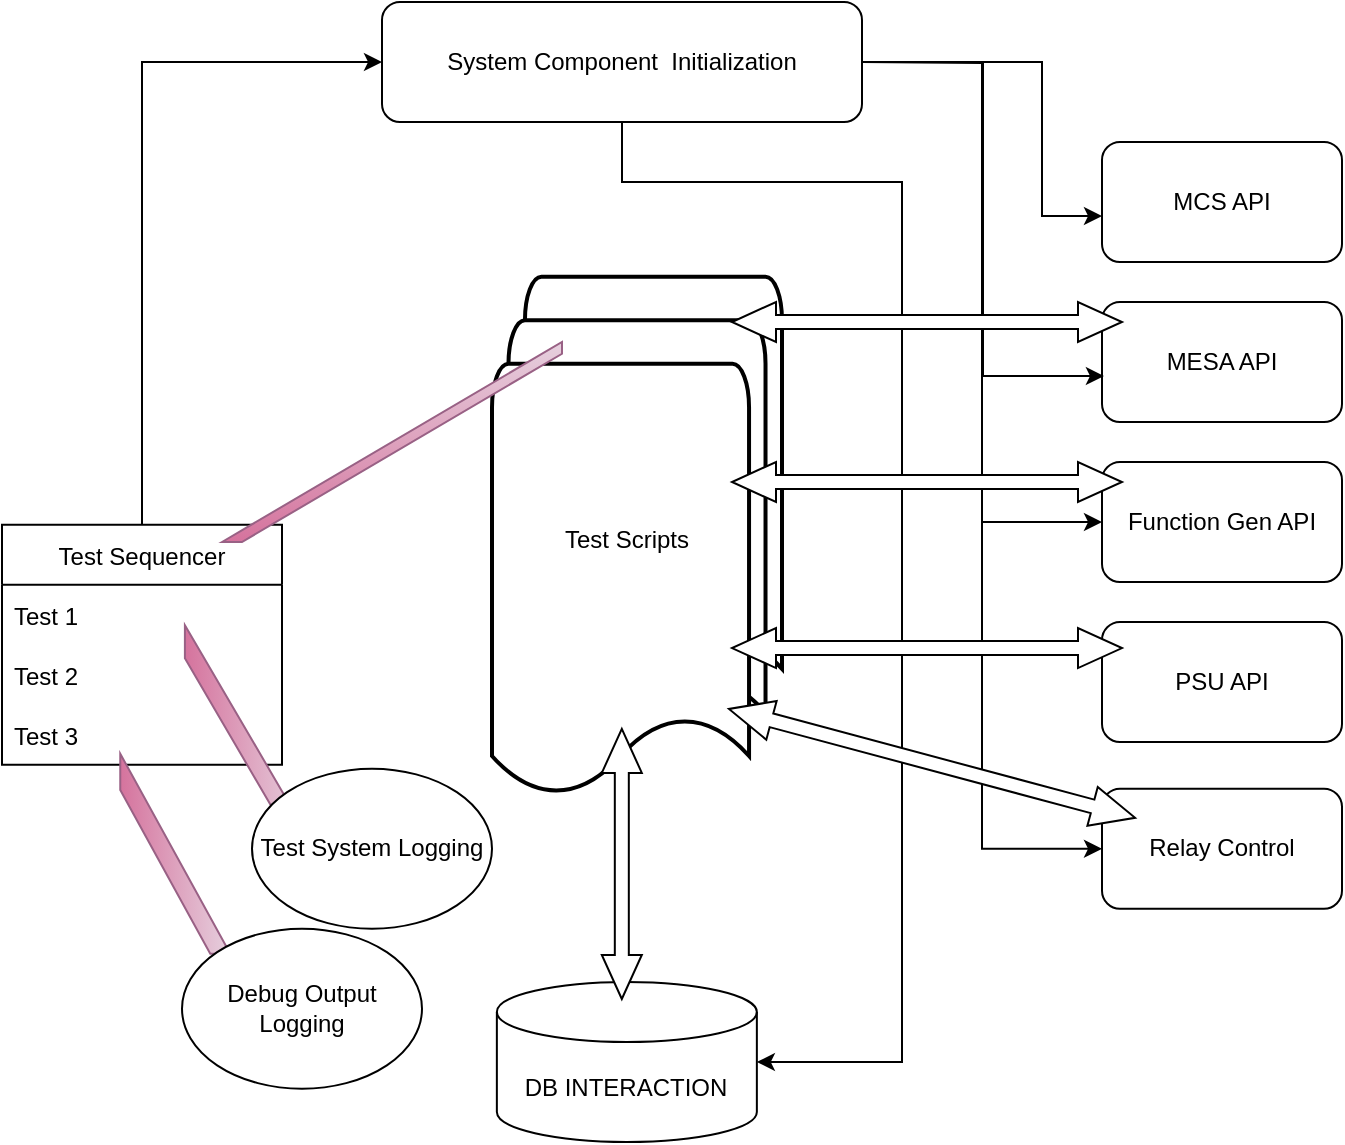 <mxfile version="15.4.1" type="github">
  <diagram id="gMrDqSuDuvuPc_SX7rfT" name="Page-1">
    <mxGraphModel dx="782" dy="738" grid="1" gridSize="10" guides="1" tooltips="1" connect="1" arrows="1" fold="1" page="1" pageScale="1" pageWidth="850" pageHeight="1100" math="0" shadow="0">
      <root>
        <mxCell id="0" />
        <mxCell id="1" parent="0" />
        <mxCell id="lmd7fpeS80V2Vtp8o7P9-2" value="DB INTERACTION" style="shape=cylinder3;whiteSpace=wrap;html=1;boundedLbl=1;backgroundOutline=1;size=15;" vertex="1" parent="1">
          <mxGeometry x="257.43" y="500" width="130" height="80" as="geometry" />
        </mxCell>
        <mxCell id="lmd7fpeS80V2Vtp8o7P9-4" value="MCS API" style="rounded=1;whiteSpace=wrap;html=1;" vertex="1" parent="1">
          <mxGeometry x="560" y="80" width="120" height="60" as="geometry" />
        </mxCell>
        <mxCell id="lmd7fpeS80V2Vtp8o7P9-5" value="MESA API" style="rounded=1;whiteSpace=wrap;html=1;" vertex="1" parent="1">
          <mxGeometry x="560" y="160" width="120" height="60" as="geometry" />
        </mxCell>
        <mxCell id="lmd7fpeS80V2Vtp8o7P9-6" value="Function Gen API" style="rounded=1;whiteSpace=wrap;html=1;" vertex="1" parent="1">
          <mxGeometry x="560" y="240" width="120" height="60" as="geometry" />
        </mxCell>
        <mxCell id="lmd7fpeS80V2Vtp8o7P9-7" value="PSU API" style="rounded=1;whiteSpace=wrap;html=1;" vertex="1" parent="1">
          <mxGeometry x="560" y="320" width="120" height="60" as="geometry" />
        </mxCell>
        <mxCell id="lmd7fpeS80V2Vtp8o7P9-42" style="edgeStyle=orthogonalEdgeStyle;rounded=0;orthogonalLoop=1;jettySize=auto;html=1;entryX=0;entryY=0.5;entryDx=0;entryDy=0;exitX=0.5;exitY=0;exitDx=0;exitDy=0;" edge="1" parent="1" source="lmd7fpeS80V2Vtp8o7P9-9" target="lmd7fpeS80V2Vtp8o7P9-34">
          <mxGeometry relative="1" as="geometry" />
        </mxCell>
        <mxCell id="lmd7fpeS80V2Vtp8o7P9-9" value="Test Sequencer" style="swimlane;fontStyle=0;childLayout=stackLayout;horizontal=1;startSize=30;horizontalStack=0;resizeParent=1;resizeParentMax=0;resizeLast=0;collapsible=1;marginBottom=0;" vertex="1" parent="1">
          <mxGeometry x="10" y="271.36" width="140" height="120" as="geometry" />
        </mxCell>
        <mxCell id="lmd7fpeS80V2Vtp8o7P9-10" value="Test 1" style="text;strokeColor=none;fillColor=none;align=left;verticalAlign=middle;spacingLeft=4;spacingRight=4;overflow=hidden;points=[[0,0.5],[1,0.5]];portConstraint=eastwest;rotatable=0;" vertex="1" parent="lmd7fpeS80V2Vtp8o7P9-9">
          <mxGeometry y="30" width="140" height="30" as="geometry" />
        </mxCell>
        <mxCell id="lmd7fpeS80V2Vtp8o7P9-11" value="Test 2" style="text;strokeColor=none;fillColor=none;align=left;verticalAlign=middle;spacingLeft=4;spacingRight=4;overflow=hidden;points=[[0,0.5],[1,0.5]];portConstraint=eastwest;rotatable=0;" vertex="1" parent="lmd7fpeS80V2Vtp8o7P9-9">
          <mxGeometry y="60" width="140" height="30" as="geometry" />
        </mxCell>
        <mxCell id="lmd7fpeS80V2Vtp8o7P9-12" value="Test 3" style="text;strokeColor=none;fillColor=none;align=left;verticalAlign=middle;spacingLeft=4;spacingRight=4;overflow=hidden;points=[[0,0.5],[1,0.5]];portConstraint=eastwest;rotatable=0;" vertex="1" parent="lmd7fpeS80V2Vtp8o7P9-9">
          <mxGeometry y="90" width="140" height="30" as="geometry" />
        </mxCell>
        <mxCell id="lmd7fpeS80V2Vtp8o7P9-13" value="Test Scripts&amp;nbsp; &amp;nbsp;" style="strokeWidth=2;html=1;shape=mxgraph.flowchart.multi-document;whiteSpace=wrap;" vertex="1" parent="1">
          <mxGeometry x="255" y="147.32" width="145" height="262.68" as="geometry" />
        </mxCell>
        <mxCell id="lmd7fpeS80V2Vtp8o7P9-15" value="" style="verticalLabelPosition=bottom;verticalAlign=top;html=1;shape=mxgraph.basic.diag_stripe;dx=10;gradientColor=#d5739d;fillColor=#e6d0de;strokeColor=#996185;" vertex="1" parent="1">
          <mxGeometry x="120" y="180" width="170" height="100" as="geometry" />
        </mxCell>
        <mxCell id="lmd7fpeS80V2Vtp8o7P9-28" value="" style="verticalLabelPosition=bottom;verticalAlign=top;html=1;shape=mxgraph.basic.diag_stripe;dx=10;rotation=90;gradientColor=#d5739d;fillColor=#e6d0de;strokeColor=#996185;" vertex="1" parent="1">
          <mxGeometry x="80" y="343.02" width="103.26" height="60.35" as="geometry" />
        </mxCell>
        <mxCell id="lmd7fpeS80V2Vtp8o7P9-30" value="Test System Logging" style="ellipse;whiteSpace=wrap;html=1;" vertex="1" parent="1">
          <mxGeometry x="135" y="393.37" width="120" height="80" as="geometry" />
        </mxCell>
        <mxCell id="lmd7fpeS80V2Vtp8o7P9-31" value="Relay Control" style="rounded=1;whiteSpace=wrap;html=1;" vertex="1" parent="1">
          <mxGeometry x="560" y="403.37" width="120" height="60" as="geometry" />
        </mxCell>
        <mxCell id="lmd7fpeS80V2Vtp8o7P9-39" style="edgeStyle=orthogonalEdgeStyle;rounded=0;orthogonalLoop=1;jettySize=auto;html=1;" edge="1" parent="1" source="lmd7fpeS80V2Vtp8o7P9-34">
          <mxGeometry relative="1" as="geometry">
            <mxPoint x="560" y="117" as="targetPoint" />
            <Array as="points">
              <mxPoint x="530" y="40" />
              <mxPoint x="530" y="117" />
            </Array>
          </mxGeometry>
        </mxCell>
        <mxCell id="lmd7fpeS80V2Vtp8o7P9-43" style="edgeStyle=orthogonalEdgeStyle;rounded=0;orthogonalLoop=1;jettySize=auto;html=1;entryX=0.008;entryY=0.617;entryDx=0;entryDy=0;entryPerimeter=0;" edge="1" parent="1" target="lmd7fpeS80V2Vtp8o7P9-5">
          <mxGeometry relative="1" as="geometry">
            <mxPoint x="510" y="200" as="targetPoint" />
            <mxPoint x="440" y="40" as="sourcePoint" />
          </mxGeometry>
        </mxCell>
        <mxCell id="lmd7fpeS80V2Vtp8o7P9-44" style="edgeStyle=orthogonalEdgeStyle;rounded=0;orthogonalLoop=1;jettySize=auto;html=1;entryX=0;entryY=0.5;entryDx=0;entryDy=0;" edge="1" parent="1" source="lmd7fpeS80V2Vtp8o7P9-34" target="lmd7fpeS80V2Vtp8o7P9-6">
          <mxGeometry relative="1" as="geometry" />
        </mxCell>
        <mxCell id="lmd7fpeS80V2Vtp8o7P9-45" style="edgeStyle=orthogonalEdgeStyle;rounded=0;orthogonalLoop=1;jettySize=auto;html=1;entryX=0;entryY=0.5;entryDx=0;entryDy=0;" edge="1" parent="1" source="lmd7fpeS80V2Vtp8o7P9-34" target="lmd7fpeS80V2Vtp8o7P9-31">
          <mxGeometry relative="1" as="geometry" />
        </mxCell>
        <mxCell id="lmd7fpeS80V2Vtp8o7P9-46" style="edgeStyle=orthogonalEdgeStyle;rounded=0;orthogonalLoop=1;jettySize=auto;html=1;entryX=1;entryY=0.5;entryDx=0;entryDy=0;entryPerimeter=0;" edge="1" parent="1" source="lmd7fpeS80V2Vtp8o7P9-34" target="lmd7fpeS80V2Vtp8o7P9-2">
          <mxGeometry relative="1" as="geometry">
            <Array as="points">
              <mxPoint x="320" y="100" />
              <mxPoint x="460" y="100" />
              <mxPoint x="460" y="540" />
            </Array>
          </mxGeometry>
        </mxCell>
        <mxCell id="lmd7fpeS80V2Vtp8o7P9-34" value="System Component&amp;nbsp; Initialization" style="rounded=1;whiteSpace=wrap;html=1;" vertex="1" parent="1">
          <mxGeometry x="200" y="10" width="240" height="60" as="geometry" />
        </mxCell>
        <mxCell id="lmd7fpeS80V2Vtp8o7P9-47" value="" style="verticalLabelPosition=bottom;verticalAlign=top;html=1;shape=mxgraph.basic.diag_stripe;dx=10;rotation=90;gradientColor=#d5739d;fillColor=#e6d0de;strokeColor=#996185;" vertex="1" parent="1">
          <mxGeometry x="46.63" y="408.37" width="100" height="55" as="geometry" />
        </mxCell>
        <mxCell id="lmd7fpeS80V2Vtp8o7P9-48" value="Debug Output Logging" style="ellipse;whiteSpace=wrap;html=1;" vertex="1" parent="1">
          <mxGeometry x="100" y="473.37" width="120" height="80" as="geometry" />
        </mxCell>
        <mxCell id="lmd7fpeS80V2Vtp8o7P9-53" value="" style="html=1;shadow=0;dashed=0;align=center;verticalAlign=middle;shape=mxgraph.arrows2.twoWayArrow;dy=0.65;dx=22;" vertex="1" parent="1">
          <mxGeometry x="375" y="160" width="195" height="20" as="geometry" />
        </mxCell>
        <mxCell id="lmd7fpeS80V2Vtp8o7P9-56" value="" style="html=1;shadow=0;dashed=0;align=center;verticalAlign=middle;shape=mxgraph.arrows2.twoWayArrow;dy=0.65;dx=22;" vertex="1" parent="1">
          <mxGeometry x="375" y="240" width="195" height="20" as="geometry" />
        </mxCell>
        <mxCell id="lmd7fpeS80V2Vtp8o7P9-57" value="" style="html=1;shadow=0;dashed=0;align=center;verticalAlign=middle;shape=mxgraph.arrows2.twoWayArrow;dy=0.65;dx=22;" vertex="1" parent="1">
          <mxGeometry x="375" y="323.02" width="195" height="20" as="geometry" />
        </mxCell>
        <mxCell id="lmd7fpeS80V2Vtp8o7P9-58" value="" style="html=1;shadow=0;dashed=0;align=center;verticalAlign=middle;shape=mxgraph.arrows2.twoWayArrow;dy=0.65;dx=22;rotation=15;" vertex="1" parent="1">
          <mxGeometry x="369.91" y="380.68" width="210.21" height="20" as="geometry" />
        </mxCell>
        <mxCell id="lmd7fpeS80V2Vtp8o7P9-59" value="" style="html=1;shadow=0;dashed=0;align=center;verticalAlign=middle;shape=mxgraph.arrows2.twoWayArrow;dy=0.65;dx=22;rotation=90;" vertex="1" parent="1">
          <mxGeometry x="252.39" y="430.98" width="135.04" height="20" as="geometry" />
        </mxCell>
      </root>
    </mxGraphModel>
  </diagram>
</mxfile>
